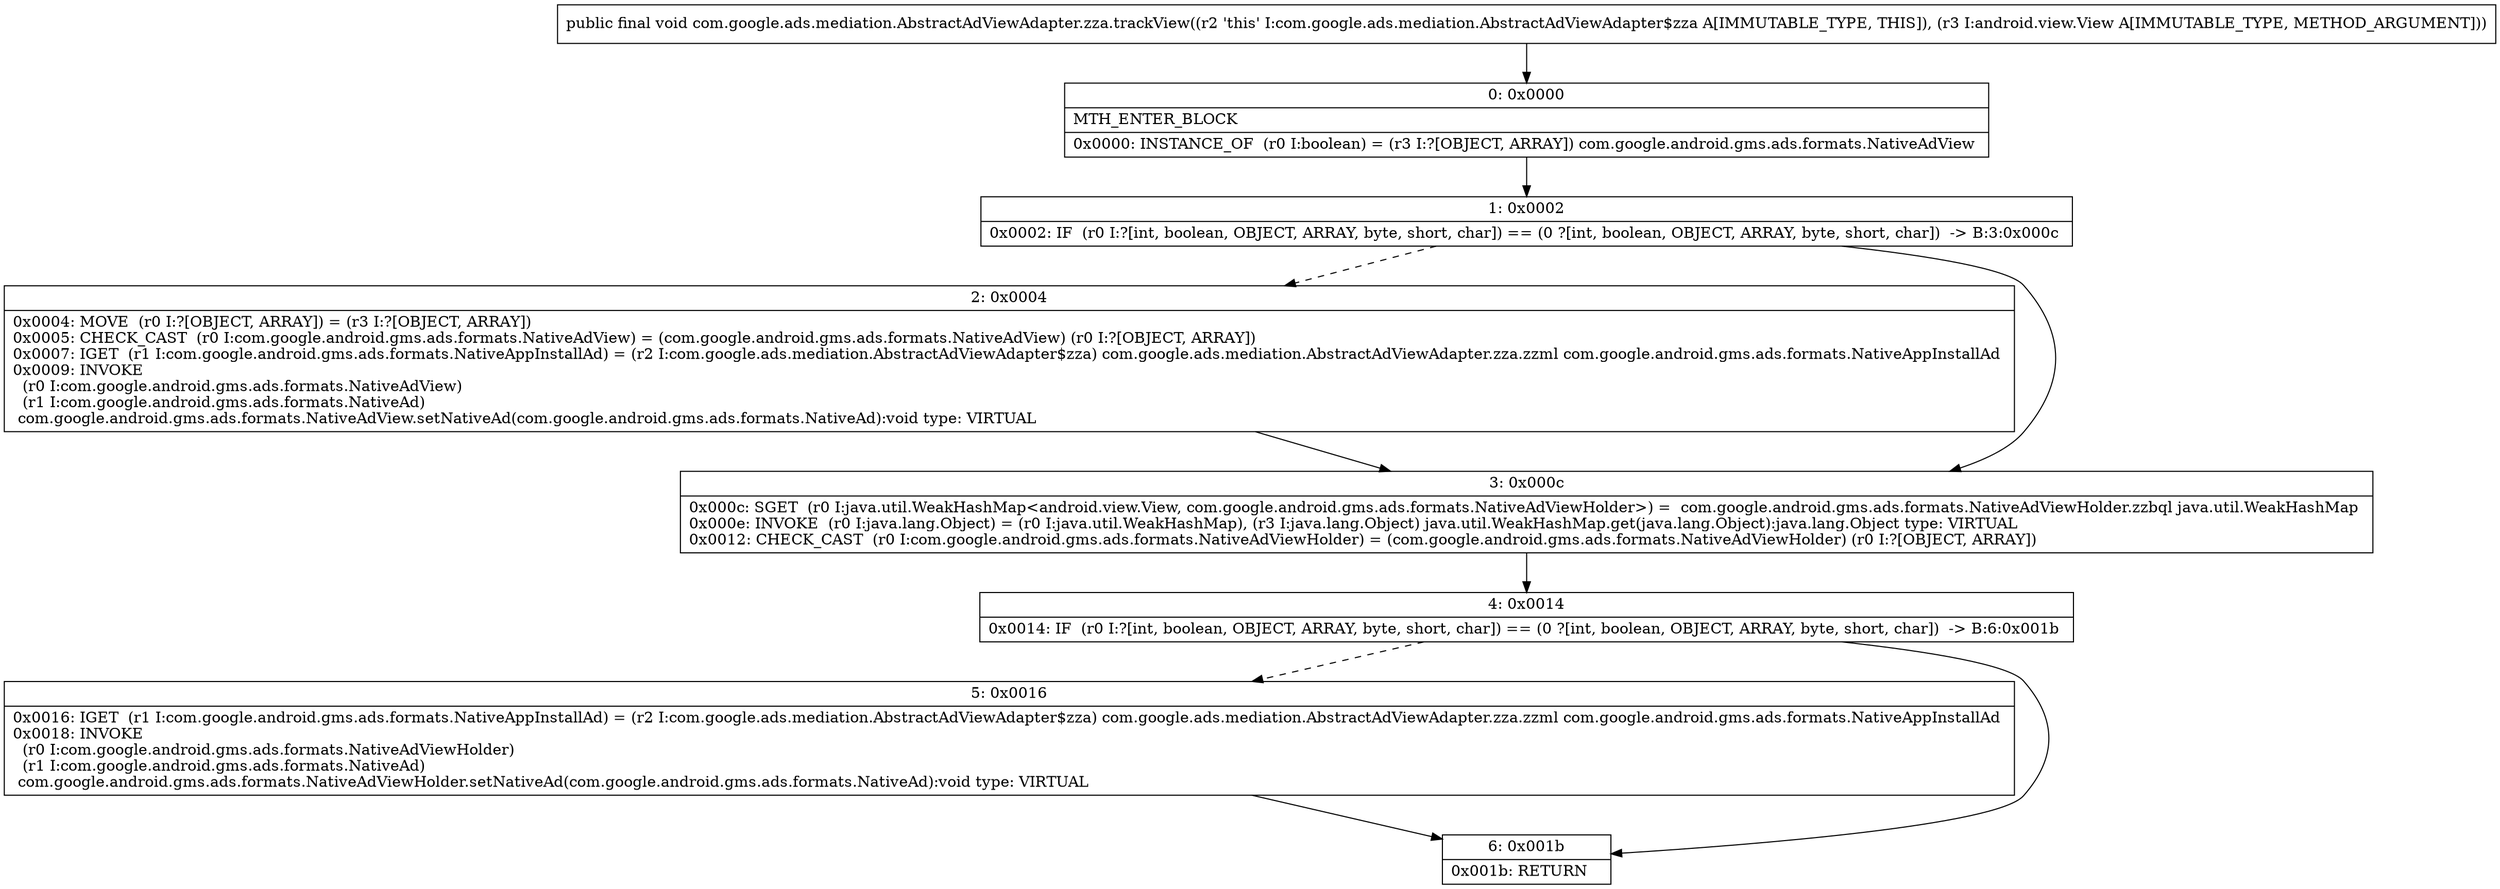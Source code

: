 digraph "CFG forcom.google.ads.mediation.AbstractAdViewAdapter.zza.trackView(Landroid\/view\/View;)V" {
Node_0 [shape=record,label="{0\:\ 0x0000|MTH_ENTER_BLOCK\l|0x0000: INSTANCE_OF  (r0 I:boolean) = (r3 I:?[OBJECT, ARRAY]) com.google.android.gms.ads.formats.NativeAdView \l}"];
Node_1 [shape=record,label="{1\:\ 0x0002|0x0002: IF  (r0 I:?[int, boolean, OBJECT, ARRAY, byte, short, char]) == (0 ?[int, boolean, OBJECT, ARRAY, byte, short, char])  \-\> B:3:0x000c \l}"];
Node_2 [shape=record,label="{2\:\ 0x0004|0x0004: MOVE  (r0 I:?[OBJECT, ARRAY]) = (r3 I:?[OBJECT, ARRAY]) \l0x0005: CHECK_CAST  (r0 I:com.google.android.gms.ads.formats.NativeAdView) = (com.google.android.gms.ads.formats.NativeAdView) (r0 I:?[OBJECT, ARRAY]) \l0x0007: IGET  (r1 I:com.google.android.gms.ads.formats.NativeAppInstallAd) = (r2 I:com.google.ads.mediation.AbstractAdViewAdapter$zza) com.google.ads.mediation.AbstractAdViewAdapter.zza.zzml com.google.android.gms.ads.formats.NativeAppInstallAd \l0x0009: INVOKE  \l  (r0 I:com.google.android.gms.ads.formats.NativeAdView)\l  (r1 I:com.google.android.gms.ads.formats.NativeAd)\l com.google.android.gms.ads.formats.NativeAdView.setNativeAd(com.google.android.gms.ads.formats.NativeAd):void type: VIRTUAL \l}"];
Node_3 [shape=record,label="{3\:\ 0x000c|0x000c: SGET  (r0 I:java.util.WeakHashMap\<android.view.View, com.google.android.gms.ads.formats.NativeAdViewHolder\>) =  com.google.android.gms.ads.formats.NativeAdViewHolder.zzbql java.util.WeakHashMap \l0x000e: INVOKE  (r0 I:java.lang.Object) = (r0 I:java.util.WeakHashMap), (r3 I:java.lang.Object) java.util.WeakHashMap.get(java.lang.Object):java.lang.Object type: VIRTUAL \l0x0012: CHECK_CAST  (r0 I:com.google.android.gms.ads.formats.NativeAdViewHolder) = (com.google.android.gms.ads.formats.NativeAdViewHolder) (r0 I:?[OBJECT, ARRAY]) \l}"];
Node_4 [shape=record,label="{4\:\ 0x0014|0x0014: IF  (r0 I:?[int, boolean, OBJECT, ARRAY, byte, short, char]) == (0 ?[int, boolean, OBJECT, ARRAY, byte, short, char])  \-\> B:6:0x001b \l}"];
Node_5 [shape=record,label="{5\:\ 0x0016|0x0016: IGET  (r1 I:com.google.android.gms.ads.formats.NativeAppInstallAd) = (r2 I:com.google.ads.mediation.AbstractAdViewAdapter$zza) com.google.ads.mediation.AbstractAdViewAdapter.zza.zzml com.google.android.gms.ads.formats.NativeAppInstallAd \l0x0018: INVOKE  \l  (r0 I:com.google.android.gms.ads.formats.NativeAdViewHolder)\l  (r1 I:com.google.android.gms.ads.formats.NativeAd)\l com.google.android.gms.ads.formats.NativeAdViewHolder.setNativeAd(com.google.android.gms.ads.formats.NativeAd):void type: VIRTUAL \l}"];
Node_6 [shape=record,label="{6\:\ 0x001b|0x001b: RETURN   \l}"];
MethodNode[shape=record,label="{public final void com.google.ads.mediation.AbstractAdViewAdapter.zza.trackView((r2 'this' I:com.google.ads.mediation.AbstractAdViewAdapter$zza A[IMMUTABLE_TYPE, THIS]), (r3 I:android.view.View A[IMMUTABLE_TYPE, METHOD_ARGUMENT])) }"];
MethodNode -> Node_0;
Node_0 -> Node_1;
Node_1 -> Node_2[style=dashed];
Node_1 -> Node_3;
Node_2 -> Node_3;
Node_3 -> Node_4;
Node_4 -> Node_5[style=dashed];
Node_4 -> Node_6;
Node_5 -> Node_6;
}

